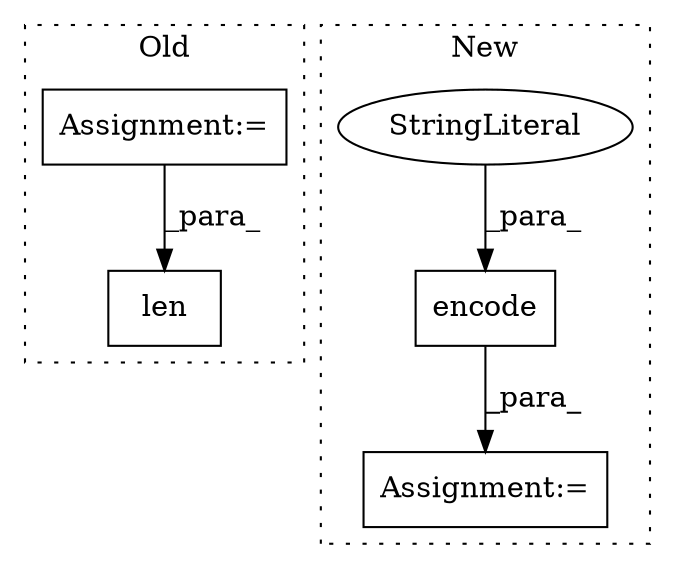 digraph G {
subgraph cluster0 {
1 [label="len" a="32" s="1900,1910" l="4,1" shape="box"];
4 [label="Assignment:=" a="7" s="1365" l="1" shape="box"];
label = "Old";
style="dotted";
}
subgraph cluster1 {
2 [label="encode" a="32" s="1895,1912" l="7,1" shape="box"];
3 [label="StringLiteral" a="45" s="1902" l="6" shape="ellipse"];
5 [label="Assignment:=" a="7" s="1883" l="2" shape="box"];
label = "New";
style="dotted";
}
2 -> 5 [label="_para_"];
3 -> 2 [label="_para_"];
4 -> 1 [label="_para_"];
}